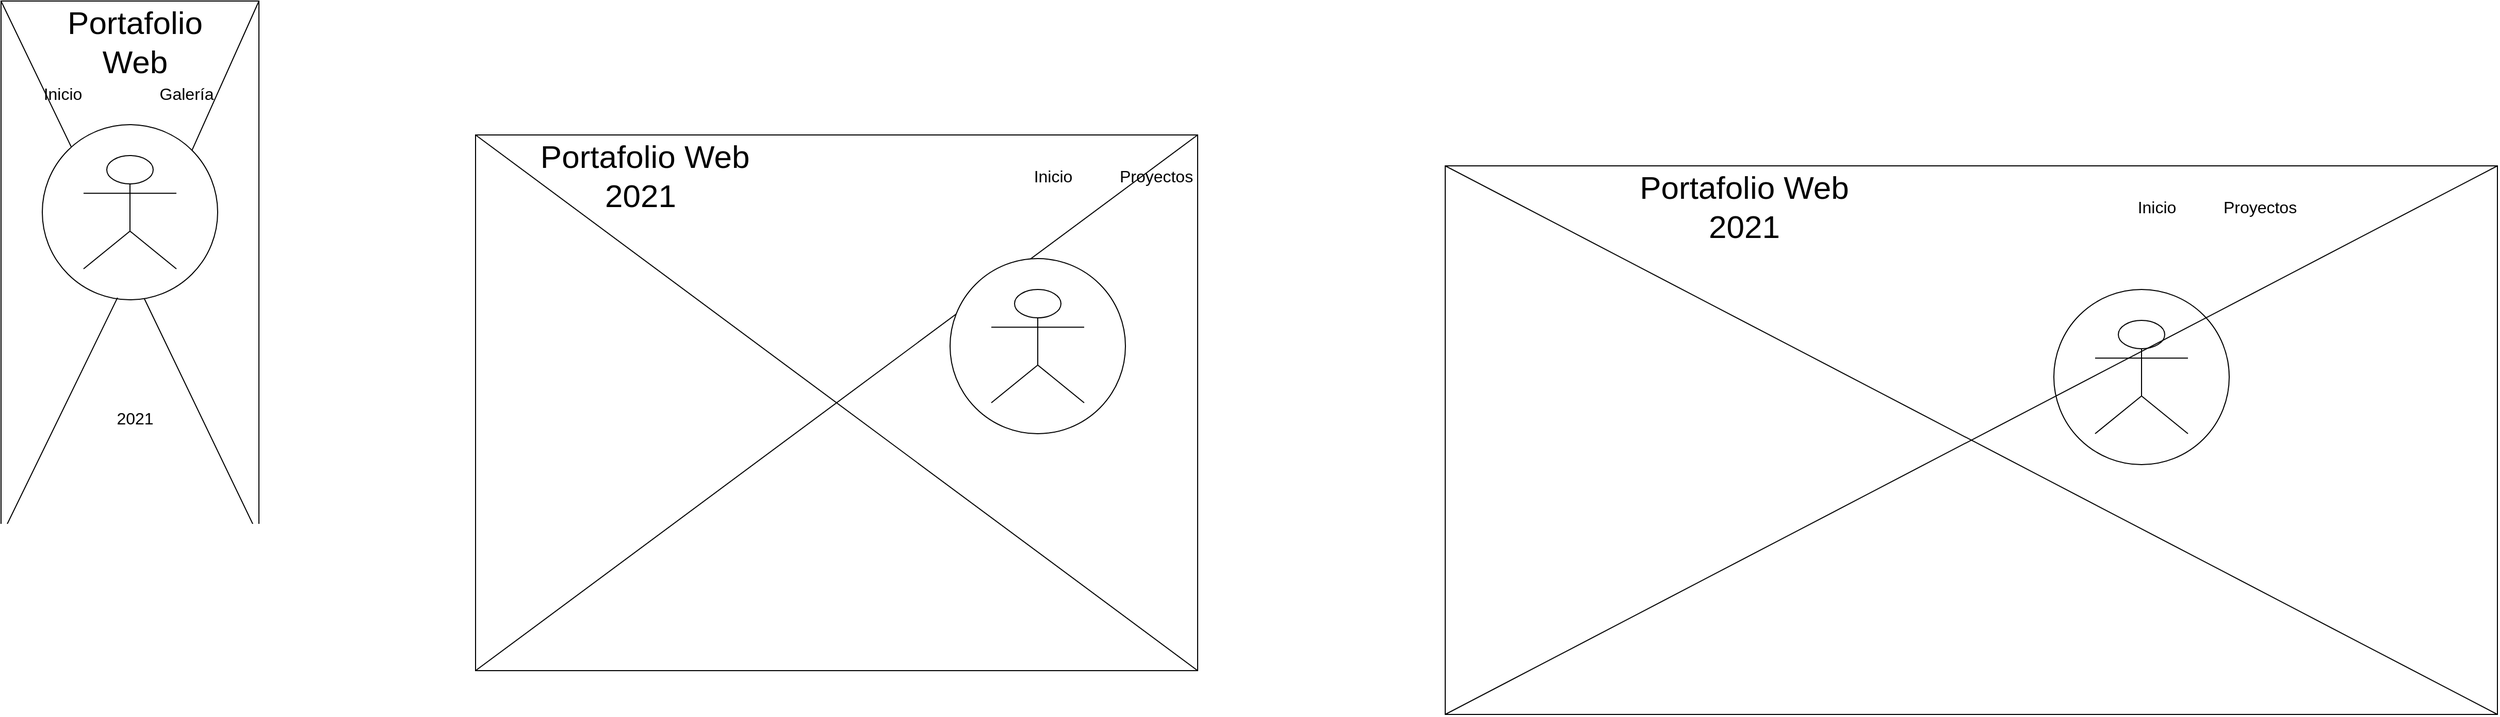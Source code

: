 <mxfile version="14.1.8" type="device"><diagram id="a8FRcDhyzg4rNWLhP_a1" name="Página-1"><mxGraphModel dx="852" dy="494" grid="1" gridSize="10" guides="1" tooltips="1" connect="1" arrows="1" fold="1" page="1" pageScale="1" pageWidth="827" pageHeight="1169" math="0" shadow="0"><root><mxCell id="0"/><mxCell id="1" parent="0"/><mxCell id="jNxfOWmAAG5DuvEUgXIm-1" value="" style="rounded=0;whiteSpace=wrap;html=1;" vertex="1" parent="1"><mxGeometry x="20" y="100" width="250" height="520" as="geometry"/></mxCell><mxCell id="jNxfOWmAAG5DuvEUgXIm-2" value="" style="endArrow=none;html=1;exitX=1;exitY=0;exitDx=0;exitDy=0;" edge="1" parent="1" source="jNxfOWmAAG5DuvEUgXIm-4"><mxGeometry width="50" height="50" relative="1" as="geometry"><mxPoint x="220" y="150" as="sourcePoint"/><mxPoint x="270" y="100" as="targetPoint"/></mxGeometry></mxCell><mxCell id="jNxfOWmAAG5DuvEUgXIm-3" value="" style="endArrow=none;html=1;exitX=1;exitY=1;exitDx=0;exitDy=0;entryX=0;entryY=0;entryDx=0;entryDy=0;" edge="1" parent="1" source="jNxfOWmAAG5DuvEUgXIm-1" target="jNxfOWmAAG5DuvEUgXIm-1"><mxGeometry width="50" height="50" relative="1" as="geometry"><mxPoint x="30" y="630.0" as="sourcePoint"/><mxPoint x="280" y="110" as="targetPoint"/></mxGeometry></mxCell><mxCell id="jNxfOWmAAG5DuvEUgXIm-4" value="" style="ellipse;whiteSpace=wrap;html=1;aspect=fixed;" vertex="1" parent="1"><mxGeometry x="60" y="220" width="170" height="170" as="geometry"/></mxCell><mxCell id="jNxfOWmAAG5DuvEUgXIm-5" value="" style="endArrow=none;html=1;exitX=0;exitY=1;exitDx=0;exitDy=0;entryX=0.429;entryY=0.988;entryDx=0;entryDy=0;entryPerimeter=0;" edge="1" parent="1" source="jNxfOWmAAG5DuvEUgXIm-1" target="jNxfOWmAAG5DuvEUgXIm-4"><mxGeometry width="50" height="50" relative="1" as="geometry"><mxPoint x="20" y="620.0" as="sourcePoint"/><mxPoint x="270" y="100" as="targetPoint"/></mxGeometry></mxCell><mxCell id="jNxfOWmAAG5DuvEUgXIm-6" value="" style="shape=umlActor;verticalLabelPosition=bottom;verticalAlign=top;html=1;outlineConnect=0;" vertex="1" parent="1"><mxGeometry x="100" y="250" width="90" height="110" as="geometry"/></mxCell><mxCell id="jNxfOWmAAG5DuvEUgXIm-7" value="Portafolio Web" style="text;html=1;strokeColor=none;fillColor=none;align=center;verticalAlign=middle;whiteSpace=wrap;rounded=0;fontSize=31;" vertex="1" parent="1"><mxGeometry x="70" y="130" width="160" height="20" as="geometry"/></mxCell><mxCell id="jNxfOWmAAG5DuvEUgXIm-8" value="Inicio" style="text;html=1;strokeColor=none;fillColor=none;align=center;verticalAlign=middle;whiteSpace=wrap;rounded=0;fontSize=16;" vertex="1" parent="1"><mxGeometry x="60" y="180" width="40" height="20" as="geometry"/></mxCell><mxCell id="jNxfOWmAAG5DuvEUgXIm-9" value="Galería" style="text;html=1;strokeColor=none;fillColor=none;align=center;verticalAlign=middle;whiteSpace=wrap;rounded=0;fontSize=16;" vertex="1" parent="1"><mxGeometry x="180" y="180" width="40" height="20" as="geometry"/></mxCell><mxCell id="jNxfOWmAAG5DuvEUgXIm-11" value="2021&lt;br&gt;" style="text;html=1;strokeColor=none;fillColor=none;align=center;verticalAlign=middle;whiteSpace=wrap;rounded=0;fontSize=16;fontFamily=Helvetica;" vertex="1" parent="1"><mxGeometry x="130" y="470" width="40" height="70" as="geometry"/></mxCell><mxCell id="jNxfOWmAAG5DuvEUgXIm-14" value="" style="rounded=0;whiteSpace=wrap;html=1;" vertex="1" parent="1"><mxGeometry x="480" y="230" width="700" height="520" as="geometry"/></mxCell><mxCell id="jNxfOWmAAG5DuvEUgXIm-15" value="&amp;nbsp;Portafolio Web 2021" style="text;html=1;strokeColor=none;fillColor=none;align=center;verticalAlign=middle;whiteSpace=wrap;rounded=0;fontSize=31;" vertex="1" parent="1"><mxGeometry x="500" y="260" width="280" height="20" as="geometry"/></mxCell><mxCell id="jNxfOWmAAG5DuvEUgXIm-16" value="Inicio" style="text;html=1;strokeColor=none;fillColor=none;align=center;verticalAlign=middle;whiteSpace=wrap;rounded=0;fontSize=16;" vertex="1" parent="1"><mxGeometry x="1020" y="260" width="40" height="20" as="geometry"/></mxCell><mxCell id="jNxfOWmAAG5DuvEUgXIm-17" value="Proyectos" style="text;html=1;strokeColor=none;fillColor=none;align=center;verticalAlign=middle;whiteSpace=wrap;rounded=0;fontSize=16;" vertex="1" parent="1"><mxGeometry x="1120" y="260" width="40" height="20" as="geometry"/></mxCell><mxCell id="jNxfOWmAAG5DuvEUgXIm-18" value="" style="endArrow=none;html=1;fontSize=16;entryX=0;entryY=0;entryDx=0;entryDy=0;exitX=1;exitY=1;exitDx=0;exitDy=0;" edge="1" source="jNxfOWmAAG5DuvEUgXIm-14" target="jNxfOWmAAG5DuvEUgXIm-14" parent="1"><mxGeometry width="50" height="50" relative="1" as="geometry"><mxPoint x="810" y="450" as="sourcePoint"/><mxPoint x="860" y="400" as="targetPoint"/></mxGeometry></mxCell><mxCell id="jNxfOWmAAG5DuvEUgXIm-19" value="" style="endArrow=none;html=1;fontSize=16;entryX=1;entryY=0;entryDx=0;entryDy=0;exitX=0;exitY=1;exitDx=0;exitDy=0;" edge="1" source="jNxfOWmAAG5DuvEUgXIm-14" target="jNxfOWmAAG5DuvEUgXIm-14" parent="1"><mxGeometry width="50" height="50" relative="1" as="geometry"><mxPoint x="810" y="450" as="sourcePoint"/><mxPoint x="860" y="400" as="targetPoint"/></mxGeometry></mxCell><mxCell id="jNxfOWmAAG5DuvEUgXIm-20" value="" style="ellipse;whiteSpace=wrap;html=1;aspect=fixed;" vertex="1" parent="1"><mxGeometry x="940" y="350" width="170" height="170" as="geometry"/></mxCell><mxCell id="jNxfOWmAAG5DuvEUgXIm-21" value="" style="shape=umlActor;verticalLabelPosition=bottom;verticalAlign=top;html=1;outlineConnect=0;" vertex="1" parent="1"><mxGeometry x="980" y="380" width="90" height="110" as="geometry"/></mxCell><mxCell id="jNxfOWmAAG5DuvEUgXIm-22" value="" style="rounded=0;whiteSpace=wrap;html=1;rotation=90;" vertex="1" parent="1"><mxGeometry x="1663.75" y="16.25" width="532.5" height="1020" as="geometry"/></mxCell><mxCell id="jNxfOWmAAG5DuvEUgXIm-23" value="Portafolio Web 2021" style="text;html=1;strokeColor=none;fillColor=none;align=center;verticalAlign=middle;whiteSpace=wrap;rounded=0;fontSize=31;" vertex="1" parent="1"><mxGeometry x="1570" y="290.0" width="280" height="20" as="geometry"/></mxCell><mxCell id="jNxfOWmAAG5DuvEUgXIm-24" value="Inicio" style="text;html=1;strokeColor=none;fillColor=none;align=center;verticalAlign=middle;whiteSpace=wrap;rounded=0;fontSize=16;" vertex="1" parent="1"><mxGeometry x="2090" y="290.0" width="40" height="20" as="geometry"/></mxCell><mxCell id="jNxfOWmAAG5DuvEUgXIm-25" value="Proyectos" style="text;html=1;strokeColor=none;fillColor=none;align=center;verticalAlign=middle;whiteSpace=wrap;rounded=0;fontSize=16;" vertex="1" parent="1"><mxGeometry x="2190" y="290.0" width="40" height="20" as="geometry"/></mxCell><mxCell id="jNxfOWmAAG5DuvEUgXIm-26" value="" style="ellipse;whiteSpace=wrap;html=1;aspect=fixed;" vertex="1" parent="1"><mxGeometry x="2010" y="380.0" width="170" height="170" as="geometry"/></mxCell><mxCell id="jNxfOWmAAG5DuvEUgXIm-27" value="" style="shape=umlActor;verticalLabelPosition=bottom;verticalAlign=top;html=1;outlineConnect=0;" vertex="1" parent="1"><mxGeometry x="2050" y="410.0" width="90" height="110" as="geometry"/></mxCell><mxCell id="jNxfOWmAAG5DuvEUgXIm-28" value="" style="endArrow=none;html=1;fontSize=16;entryX=0;entryY=1;entryDx=0;entryDy=0;exitX=1;exitY=0;exitDx=0;exitDy=0;" edge="1" source="jNxfOWmAAG5DuvEUgXIm-22" target="jNxfOWmAAG5DuvEUgXIm-22" parent="1"><mxGeometry width="50" height="50" relative="1" as="geometry"><mxPoint x="1770" y="650" as="sourcePoint"/><mxPoint x="1820" y="600" as="targetPoint"/></mxGeometry></mxCell><mxCell id="jNxfOWmAAG5DuvEUgXIm-29" value="" style="endArrow=none;html=1;fontSize=16;exitX=1;exitY=1;exitDx=0;exitDy=0;entryX=0;entryY=0;entryDx=0;entryDy=0;" edge="1" source="jNxfOWmAAG5DuvEUgXIm-22" target="jNxfOWmAAG5DuvEUgXIm-22" parent="1"><mxGeometry width="50" height="50" relative="1" as="geometry"><mxPoint x="1770" y="650" as="sourcePoint"/><mxPoint x="1820" y="600" as="targetPoint"/></mxGeometry></mxCell></root></mxGraphModel></diagram></mxfile>